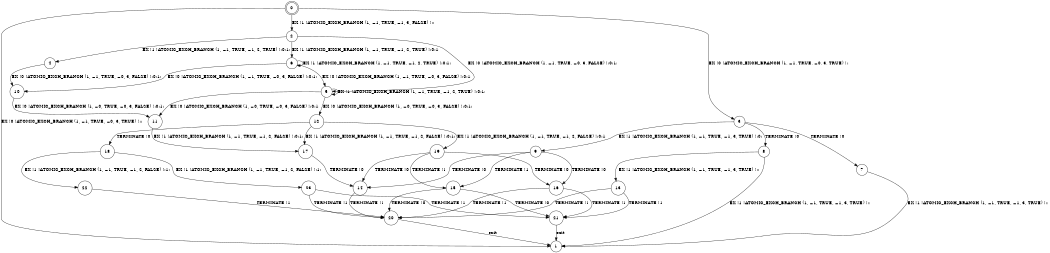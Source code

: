 digraph BCG {
size = "7, 10.5";
center = TRUE;
node [shape = circle];
0 [peripheries = 2];
0 -> 1 [label = "EX !0 !ATOMIC_EXCH_BRANCH (1, +1, TRUE, +0, 3, TRUE) !::"];
0 -> 2 [label = "EX !1 !ATOMIC_EXCH_BRANCH (1, +1, TRUE, +1, 3, FALSE) !::"];
0 -> 3 [label = "EX !0 !ATOMIC_EXCH_BRANCH (1, +1, TRUE, +0, 3, TRUE) !::"];
2 -> 4 [label = "EX !1 !ATOMIC_EXCH_BRANCH (1, +1, TRUE, +1, 2, TRUE) !:0:1:"];
2 -> 5 [label = "EX !0 !ATOMIC_EXCH_BRANCH (1, +1, TRUE, +0, 3, FALSE) !:0:1:"];
2 -> 6 [label = "EX !1 !ATOMIC_EXCH_BRANCH (1, +1, TRUE, +1, 2, TRUE) !:0:1:"];
3 -> 7 [label = "TERMINATE !0"];
3 -> 8 [label = "TERMINATE !0"];
3 -> 9 [label = "EX !1 !ATOMIC_EXCH_BRANCH (1, +1, TRUE, +1, 3, TRUE) !:0:"];
4 -> 10 [label = "EX !0 !ATOMIC_EXCH_BRANCH (1, +1, TRUE, +0, 3, FALSE) !:0:1:"];
5 -> 11 [label = "EX !0 !ATOMIC_EXCH_BRANCH (1, +0, TRUE, +0, 3, FALSE) !:0:1:"];
5 -> 5 [label = "EX !1 !ATOMIC_EXCH_BRANCH (1, +1, TRUE, +1, 2, TRUE) !:0:1:"];
5 -> 12 [label = "EX !0 !ATOMIC_EXCH_BRANCH (1, +0, TRUE, +0, 3, FALSE) !:0:1:"];
6 -> 10 [label = "EX !0 !ATOMIC_EXCH_BRANCH (1, +1, TRUE, +0, 3, FALSE) !:0:1:"];
6 -> 5 [label = "EX !0 !ATOMIC_EXCH_BRANCH (1, +1, TRUE, +0, 3, FALSE) !:0:1:"];
6 -> 6 [label = "EX !1 !ATOMIC_EXCH_BRANCH (1, +1, TRUE, +1, 2, TRUE) !:0:1:"];
7 -> 1 [label = "EX !1 !ATOMIC_EXCH_BRANCH (1, +1, TRUE, +1, 3, TRUE) !::"];
8 -> 1 [label = "EX !1 !ATOMIC_EXCH_BRANCH (1, +1, TRUE, +1, 3, TRUE) !::"];
8 -> 13 [label = "EX !1 !ATOMIC_EXCH_BRANCH (1, +1, TRUE, +1, 3, TRUE) !::"];
9 -> 14 [label = "TERMINATE !0"];
9 -> 15 [label = "TERMINATE !1"];
9 -> 16 [label = "TERMINATE !0"];
10 -> 11 [label = "EX !0 !ATOMIC_EXCH_BRANCH (1, +0, TRUE, +0, 3, FALSE) !:0:1:"];
11 -> 17 [label = "EX !1 !ATOMIC_EXCH_BRANCH (1, +1, TRUE, +1, 2, FALSE) !:0:1:"];
12 -> 17 [label = "EX !1 !ATOMIC_EXCH_BRANCH (1, +1, TRUE, +1, 2, FALSE) !:0:1:"];
12 -> 18 [label = "TERMINATE !0"];
12 -> 19 [label = "EX !1 !ATOMIC_EXCH_BRANCH (1, +1, TRUE, +1, 2, FALSE) !:0:1:"];
13 -> 20 [label = "TERMINATE !1"];
13 -> 21 [label = "TERMINATE !1"];
14 -> 20 [label = "TERMINATE !1"];
15 -> 20 [label = "TERMINATE !0"];
15 -> 21 [label = "TERMINATE !0"];
16 -> 20 [label = "TERMINATE !1"];
16 -> 21 [label = "TERMINATE !1"];
17 -> 14 [label = "TERMINATE !0"];
18 -> 22 [label = "EX !1 !ATOMIC_EXCH_BRANCH (1, +1, TRUE, +1, 2, FALSE) !:1:"];
18 -> 23 [label = "EX !1 !ATOMIC_EXCH_BRANCH (1, +1, TRUE, +1, 2, FALSE) !:1:"];
19 -> 14 [label = "TERMINATE !0"];
19 -> 15 [label = "TERMINATE !1"];
19 -> 16 [label = "TERMINATE !0"];
20 -> 1 [label = "exit"];
21 -> 1 [label = "exit"];
22 -> 20 [label = "TERMINATE !1"];
23 -> 20 [label = "TERMINATE !1"];
23 -> 21 [label = "TERMINATE !1"];
}
